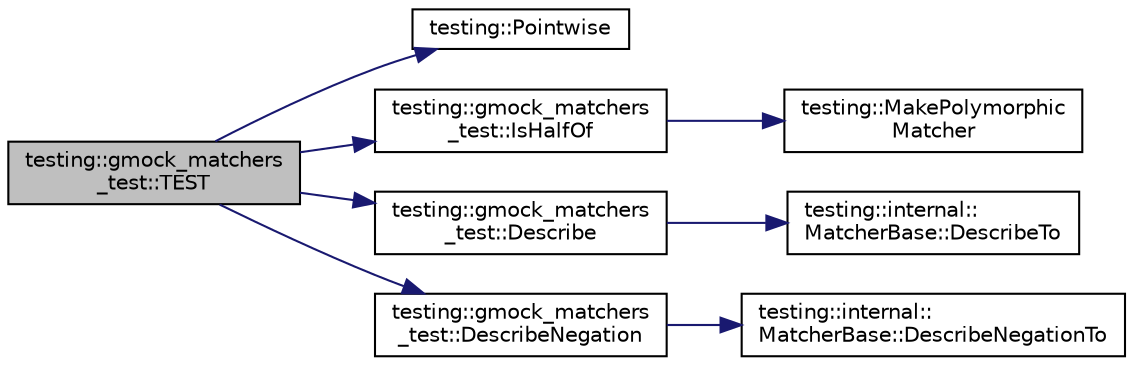 digraph "testing::gmock_matchers_test::TEST"
{
  edge [fontname="Helvetica",fontsize="10",labelfontname="Helvetica",labelfontsize="10"];
  node [fontname="Helvetica",fontsize="10",shape=record];
  rankdir="LR";
  Node1877 [label="testing::gmock_matchers\l_test::TEST",height=0.2,width=0.4,color="black", fillcolor="grey75", style="filled", fontcolor="black"];
  Node1877 -> Node1878 [color="midnightblue",fontsize="10",style="solid",fontname="Helvetica"];
  Node1878 [label="testing::Pointwise",height=0.2,width=0.4,color="black", fillcolor="white", style="filled",URL="$d0/d75/namespacetesting.html#a51ee81f6f1723f7a7aff0429b1d76ec1"];
  Node1877 -> Node1879 [color="midnightblue",fontsize="10",style="solid",fontname="Helvetica"];
  Node1879 [label="testing::gmock_matchers\l_test::IsHalfOf",height=0.2,width=0.4,color="black", fillcolor="white", style="filled",URL="$d5/de1/namespacetesting_1_1gmock__matchers__test.html#ace0a8f64b108c7a9c32c2cac15185461"];
  Node1879 -> Node1880 [color="midnightblue",fontsize="10",style="solid",fontname="Helvetica"];
  Node1880 [label="testing::MakePolymorphic\lMatcher",height=0.2,width=0.4,color="black", fillcolor="white", style="filled",URL="$d0/d75/namespacetesting.html#a667ca94f190ec2e17ee2fbfdb7d3da04"];
  Node1877 -> Node1881 [color="midnightblue",fontsize="10",style="solid",fontname="Helvetica"];
  Node1881 [label="testing::gmock_matchers\l_test::Describe",height=0.2,width=0.4,color="black", fillcolor="white", style="filled",URL="$d5/de1/namespacetesting_1_1gmock__matchers__test.html#a738a538e1705ea49670aeb3ed25108e6"];
  Node1881 -> Node1882 [color="midnightblue",fontsize="10",style="solid",fontname="Helvetica"];
  Node1882 [label="testing::internal::\lMatcherBase::DescribeTo",height=0.2,width=0.4,color="black", fillcolor="white", style="filled",URL="$df/d93/classtesting_1_1internal_1_1_matcher_base.html#a7e0c883c7745e0d646463077ef1c1267"];
  Node1877 -> Node1883 [color="midnightblue",fontsize="10",style="solid",fontname="Helvetica"];
  Node1883 [label="testing::gmock_matchers\l_test::DescribeNegation",height=0.2,width=0.4,color="black", fillcolor="white", style="filled",URL="$d5/de1/namespacetesting_1_1gmock__matchers__test.html#a96c18b92dede79060a7303fe5d178faf"];
  Node1883 -> Node1884 [color="midnightblue",fontsize="10",style="solid",fontname="Helvetica"];
  Node1884 [label="testing::internal::\lMatcherBase::DescribeNegationTo",height=0.2,width=0.4,color="black", fillcolor="white", style="filled",URL="$df/d93/classtesting_1_1internal_1_1_matcher_base.html#ac1089d49b6b8a381900618985cd69b7f"];
}
